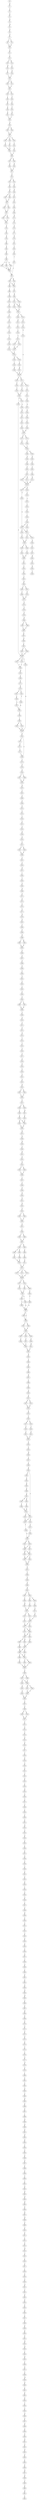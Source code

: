 strict digraph  {
	S0 -> S1 [ label = R ];
	S1 -> S2 [ label = T ];
	S2 -> S3 [ label = R ];
	S3 -> S4 [ label = Q ];
	S4 -> S5 [ label = M ];
	S5 -> S6 [ label = Q ];
	S6 -> S7 [ label = N ];
	S7 -> S8 [ label = I ];
	S7 -> S9 [ label = V ];
	S8 -> S10 [ label = N ];
	S9 -> S10 [ label = N ];
	S10 -> S11 [ label = P ];
	S11 -> S12 [ label = L ];
	S12 -> S13 [ label = T ];
	S12 -> S14 [ label = Q ];
	S13 -> S15 [ label = M ];
	S14 -> S16 [ label = L ];
	S15 -> S17 [ label = C ];
	S16 -> S18 [ label = R ];
	S17 -> S19 [ label = L ];
	S18 -> S19 [ label = L ];
	S19 -> S20 [ label = N ];
	S19 -> S21 [ label = Q ];
	S20 -> S22 [ label = G ];
	S21 -> S22 [ label = G ];
	S22 -> S23 [ label = V ];
	S22 -> S24 [ label = S ];
	S23 -> S25 [ label = I ];
	S24 -> S26 [ label = V ];
	S25 -> S27 [ label = D ];
	S26 -> S28 [ label = S ];
	S27 -> S29 [ label = A ];
	S28 -> S30 [ label = V ];
	S29 -> S31 [ label = A ];
	S30 -> S32 [ label = Q ];
	S31 -> S33 [ label = V ];
	S32 -> S33 [ label = V ];
	S33 -> S34 [ label = N ];
	S34 -> S35 [ label = G ];
	S34 -> S36 [ label = A ];
	S35 -> S37 [ label = G ];
	S36 -> S37 [ label = G ];
	S37 -> S38 [ label = L ];
	S37 -> S39 [ label = V ];
	S37 -> S40 [ label = P ];
	S38 -> S41 [ label = A ];
	S39 -> S42 [ label = S ];
	S40 -> S43 [ label = L ];
	S41 -> S44 [ label = R ];
	S42 -> S44 [ label = R ];
	S43 -> S45 [ label = A ];
	S44 -> S46 [ label = Y ];
	S45 -> S46 [ label = Y ];
	S46 -> S47 [ label = Q ];
	S46 -> S48 [ label = A ];
	S47 -> S49 [ label = E ];
	S48 -> S50 [ label = K ];
	S49 -> S51 [ label = A ];
	S50 -> S51 [ label = A ];
	S51 -> S52 [ label = F ];
	S52 -> S53 [ label = F ];
	S52 -> S54 [ label = L ];
	S53 -> S55 [ label = V ];
	S54 -> S56 [ label = E ];
	S55 -> S57 [ label = K ];
	S56 -> S58 [ label = D ];
	S57 -> S59 [ label = E ];
	S57 -> S60 [ label = D ];
	S58 -> S61 [ label = S ];
	S59 -> S62 [ label = Y ];
	S60 -> S62 [ label = Y ];
	S61 -> S63 [ label = K ];
	S62 -> S64 [ label = I ];
	S62 -> S65 [ label = V ];
	S63 -> S66 [ label = L ];
	S64 -> S67 [ label = L ];
	S65 -> S67 [ label = L ];
	S66 -> S68 [ label = H ];
	S67 -> S69 [ label = N ];
	S67 -> S70 [ label = S ];
	S68 -> S71 [ label = N ];
	S69 -> S72 [ label = H ];
	S70 -> S72 [ label = H ];
	S71 -> S73 [ label = H ];
	S72 -> S74 [ label = P ];
	S73 -> S75 [ label = A ];
	S74 -> S76 [ label = E ];
	S75 -> S77 [ label = A ];
	S76 -> S78 [ label = D ];
	S77 -> S79 [ label = N ];
	S78 -> S80 [ label = G ];
	S79 -> S81 [ label = T ];
	S80 -> S82 [ label = E ];
	S81 -> S83 [ label = V ];
	S82 -> S84 [ label = K ];
	S83 -> S85 [ label = E ];
	S84 -> S86 [ label = I ];
	S85 -> S87 [ label = L ];
	S86 -> S88 [ label = T ];
	S86 -> S89 [ label = G ];
	S86 -> S90 [ label = A ];
	S87 -> S91 [ label = L ];
	S88 -> S92 [ label = R ];
	S89 -> S92 [ label = R ];
	S90 -> S92 [ label = R ];
	S91 -> S93 [ label = R ];
	S91 -> S94 [ label = Q ];
	S92 -> S91 [ label = L ];
	S93 -> S95 [ label = E ];
	S93 -> S96 [ label = G ];
	S94 -> S95 [ label = E ];
	S95 -> S97 [ label = L ];
	S96 -> S98 [ label = I ];
	S97 -> S99 [ label = M ];
	S98 -> S100 [ label = F ];
	S99 -> S101 [ label = L ];
	S99 -> S102 [ label = F ];
	S100 -> S103 [ label = R ];
	S101 -> S104 [ label = D ];
	S101 -> S105 [ label = E ];
	S102 -> S105 [ label = E ];
	S103 -> S106 [ label = K ];
	S104 -> S107 [ label = Q ];
	S105 -> S107 [ label = Q ];
	S106 -> S108 [ label = F ];
	S107 -> S109 [ label = A ];
	S107 -> S110 [ label = V ];
	S108 -> S111 [ label = V ];
	S109 -> S112 [ label = Q ];
	S110 -> S113 [ label = G ];
	S111 -> S114 [ label = D ];
	S112 -> S115 [ label = I ];
	S113 -> S116 [ label = A ];
	S114 -> S117 [ label = L ];
	S115 -> S118 [ label = L ];
	S116 -> S119 [ label = E ];
	S117 -> S120 [ label = C ];
	S118 -> S121 [ label = E ];
	S119 -> S122 [ label = E ];
	S120 -> S123 [ label = G ];
	S121 -> S124 [ label = F ];
	S121 -> S125 [ label = C ];
	S122 -> S126 [ label = K ];
	S122 -> S127 [ label = Q ];
	S123 -> S128 [ label = K ];
	S124 -> S129 [ label = G ];
	S125 -> S129 [ label = G ];
	S126 -> S130 [ label = F ];
	S127 -> S131 [ label = M ];
	S127 -> S132 [ label = L ];
	S128 -> S133 [ label = A ];
	S129 -> S134 [ label = L ];
	S130 -> S135 [ label = V ];
	S131 -> S136 [ label = P ];
	S132 -> S137 [ label = I ];
	S133 -> S134 [ label = L ];
	S134 -> S138 [ label = A ];
	S134 -> S139 [ label = D ];
	S135 -> S140 [ label = P ];
	S136 -> S140 [ label = P ];
	S137 -> S141 [ label = T ];
	S138 -> S142 [ label = V ];
	S139 -> S143 [ label = I ];
	S140 -> S144 [ label = Q ];
	S140 -> S145 [ label = P ];
	S141 -> S146 [ label = S ];
	S142 -> S147 [ label = H ];
	S143 -> S148 [ label = N ];
	S144 -> S149 [ label = D ];
	S145 -> S150 [ label = P ];
	S146 -> S151 [ label = N ];
	S147 -> S122 [ label = E ];
	S148 -> S122 [ label = E ];
	S149 -> S152 [ label = M ];
	S150 -> S153 [ label = N ];
	S150 -> S154 [ label = S ];
	S150 -> S155 [ label = A ];
	S151 -> S156 [ label = Q ];
	S152 -> S157 [ label = R ];
	S153 -> S158 [ label = S ];
	S154 -> S159 [ label = R ];
	S155 -> S158 [ label = S ];
	S156 -> S160 [ label = Q ];
	S157 -> S161 [ label = P ];
	S158 -> S162 [ label = M ];
	S159 -> S163 [ label = R ];
	S160 -> S164 [ label = V ];
	S161 -> S165 [ label = L ];
	S162 -> S166 [ label = S ];
	S163 -> S167 [ label = S ];
	S163 -> S168 [ label = S ];
	S164 -> S169 [ label = Y ];
	S165 -> S170 [ label = H ];
	S166 -> S171 [ label = P ];
	S167 -> S172 [ label = P ];
	S168 -> S173 [ label = Y ];
	S169 -> S170 [ label = H ];
	S170 -> S174 [ label = K ];
	S170 -> S175 [ label = E ];
	S171 -> S176 [ label = D ];
	S172 -> S177 [ label = L ];
	S173 -> S178 [ label = P ];
	S174 -> S179 [ label = K ];
	S175 -> S180 [ label = S ];
	S176 -> S181 [ label = S ];
	S176 -> S182 [ label = G ];
	S177 -> S168 [ label = S ];
	S178 -> S183 [ label = A ];
	S179 -> S184 [ label = L ];
	S180 -> S184 [ label = L ];
	S181 -> S185 [ label = A ];
	S182 -> S186 [ label = S ];
	S183 -> S187 [ label = V ];
	S183 -> S188 [ label = I ];
	S184 -> S189 [ label = V ];
	S184 -> S190 [ label = N ];
	S185 -> S191 [ label = N ];
	S186 -> S192 [ label = R ];
	S187 -> S193 [ label = N ];
	S188 -> S193 [ label = N ];
	S189 -> S194 [ label = D ];
	S190 -> S195 [ label = E ];
	S191 -> S192 [ label = R ];
	S192 -> S196 [ label = V ];
	S193 -> S197 [ label = R ];
	S194 -> S198 [ label = Q ];
	S195 -> S199 [ label = C ];
	S196 -> S200 [ label = I ];
	S197 -> S201 [ label = Y ];
	S198 -> S202 [ label = F ];
	S199 -> S203 [ label = Y ];
	S200 -> S204 [ label = T ];
	S200 -> S205 [ label = P ];
	S201 -> S206 [ label = S ];
	S202 -> S207 [ label = F ];
	S203 -> S208 [ label = I ];
	S204 -> S159 [ label = R ];
	S205 -> S159 [ label = R ];
	S206 -> S209 [ label = S ];
	S207 -> S210 [ label = V ];
	S207 -> S211 [ label = M ];
	S208 -> S212 [ label = R ];
	S209 -> S213 [ label = S ];
	S210 -> S214 [ label = M ];
	S211 -> S214 [ label = M ];
	S212 -> S214 [ label = M ];
	S213 -> S215 [ label = S ];
	S214 -> S216 [ label = K ];
	S214 -> S217 [ label = A ];
	S215 -> S218 [ label = L ];
	S216 -> S219 [ label = S ];
	S217 -> S220 [ label = G ];
	S218 -> S221 [ label = S ];
	S219 -> S222 [ label = S ];
	S220 -> S223 [ label = E ];
	S221 -> S224 [ label = S ];
	S222 -> S225 [ label = L ];
	S223 -> S226 [ label = F ];
	S223 -> S227 [ label = L ];
	S224 -> S228 [ label = Q ];
	S225 -> S229 [ label = G ];
	S226 -> S230 [ label = S ];
	S227 -> S231 [ label = P ];
	S227 -> S232 [ label = S ];
	S228 -> S233 [ label = A ];
	S229 -> S234 [ label = I ];
	S230 -> S235 [ label = A ];
	S231 -> S235 [ label = A ];
	S232 -> S236 [ label = Q ];
	S233 -> S237 [ label = S ];
	S234 -> S238 [ label = Q ];
	S235 -> S239 [ label = Y ];
	S235 -> S240 [ label = C ];
	S236 -> S241 [ label = I ];
	S237 -> S242 [ label = A ];
	S237 -> S243 [ label = N ];
	S238 -> S244 [ label = D ];
	S238 -> S223 [ label = E ];
	S239 -> S245 [ label = V ];
	S240 -> S246 [ label = I ];
	S241 -> S247 [ label = L ];
	S242 -> S248 [ label = E ];
	S243 -> S248 [ label = E ];
	S244 -> S227 [ label = L ];
	S245 -> S249 [ label = Q ];
	S246 -> S249 [ label = Q ];
	S247 -> S250 [ label = H ];
	S248 -> S251 [ label = V ];
	S249 -> S252 [ label = A ];
	S250 -> S253 [ label = E ];
	S251 -> S254 [ label = S ];
	S252 -> S255 [ label = S ];
	S253 -> S256 [ label = Q ];
	S254 -> S257 [ label = N ];
	S255 -> S258 [ label = P ];
	S256 -> S259 [ label = V ];
	S257 -> S260 [ label = I ];
	S258 -> S261 [ label = V ];
	S260 -> S263 [ label = T ];
	S261 -> S264 [ label = H ];
	S263 -> S265 [ label = G ];
	S264 -> S266 [ label = L ];
	S264 -> S267 [ label = F ];
	S265 -> S268 [ label = Q ];
	S266 -> S269 [ label = V ];
	S267 -> S270 [ label = P ];
	S268 -> S271 [ label = S ];
	S269 -> S272 [ label = N ];
	S270 -> S272 [ label = N ];
	S271 -> S273 [ label = E ];
	S272 -> S274 [ label = G ];
	S273 -> S275 [ label = S ];
	S274 -> S276 [ label = S ];
	S275 -> S277 [ label = S ];
	S276 -> S278 [ label = P ];
	S277 -> S279 [ label = D ];
	S278 -> S280 [ label = R ];
	S279 -> S281 [ label = E ];
	S280 -> S282 [ label = A ];
	S280 -> S283 [ label = V ];
	S281 -> S284 [ label = V ];
	S282 -> S285 [ label = C ];
	S283 -> S285 [ label = C ];
	S284 -> S286 [ label = F ];
	S285 -> S287 [ label = R ];
	S286 -> S288 [ label = N ];
	S287 -> S289 [ label = N ];
	S288 -> S290 [ label = I ];
	S288 -> S291 [ label = M ];
	S289 -> S292 [ label = S ];
	S290 -> S293 [ label = Q ];
	S291 -> S293 [ label = Q ];
	S292 -> S294 [ label = I ];
	S292 -> S295 [ label = A ];
	S293 -> S296 [ label = P ];
	S294 -> S150 [ label = P ];
	S295 -> S150 [ label = P ];
	S296 -> S297 [ label = S ];
	S297 -> S298 [ label = P ];
	S298 -> S299 [ label = S ];
	S299 -> S300 [ label = T ];
	S300 -> S301 [ label = S ];
	S301 -> S302 [ label = S ];
	S302 -> S303 [ label = L ];
	S303 -> S304 [ label = S ];
	S304 -> S305 [ label = S ];
	S305 -> S306 [ label = N ];
	S305 -> S307 [ label = T ];
	S306 -> S308 [ label = H ];
	S307 -> S308 [ label = H ];
	S308 -> S309 [ label = S ];
	S309 -> S310 [ label = A ];
	S310 -> S311 [ label = S ];
	S311 -> S312 [ label = P ];
	S312 -> S313 [ label = N ];
	S313 -> S314 [ label = V ];
	S314 -> S315 [ label = T ];
	S315 -> S316 [ label = S ];
	S316 -> S317 [ label = S ];
	S317 -> S318 [ label = A ];
	S318 -> S319 [ label = P ];
	S319 -> S320 [ label = S ];
	S320 -> S321 [ label = S ];
	S321 -> S322 [ label = A ];
	S322 -> S323 [ label = R ];
	S323 -> S324 [ label = A ];
	S323 -> S325 [ label = G ];
	S324 -> S326 [ label = S ];
	S325 -> S326 [ label = S ];
	S326 -> S327 [ label = P ];
	S327 -> S328 [ label = L ];
	S327 -> S329 [ label = Q ];
	S328 -> S330 [ label = L ];
	S329 -> S331 [ label = M ];
	S330 -> S332 [ label = S ];
	S331 -> S333 [ label = A ];
	S332 -> S334 [ label = E ];
	S332 -> S335 [ label = D ];
	S333 -> S334 [ label = E ];
	S334 -> S336 [ label = K ];
	S335 -> S336 [ label = K ];
	S336 -> S337 [ label = H ];
	S337 -> S338 [ label = K ];
	S338 -> S339 [ label = H ];
	S339 -> S340 [ label = S ];
	S340 -> S341 [ label = R ];
	S341 -> S342 [ label = E ];
	S342 -> S343 [ label = N ];
	S343 -> S344 [ label = P ];
	S343 -> S345 [ label = A ];
	S344 -> S346 [ label = C ];
	S345 -> S346 [ label = C ];
	S346 -> S347 [ label = L ];
	S347 -> S348 [ label = S ];
	S348 -> S349 [ label = P ];
	S349 -> S350 [ label = R ];
	S350 -> S351 [ label = E ];
	S351 -> S352 [ label = R ];
	S352 -> S353 [ label = P ];
	S353 -> S354 [ label = C ];
	S353 -> S355 [ label = V ];
	S354 -> S356 [ label = S ];
	S355 -> S356 [ label = S ];
	S356 -> S357 [ label = A ];
	S357 -> S358 [ label = I ];
	S358 -> S359 [ label = Y ];
	S358 -> S360 [ label = F ];
	S359 -> S361 [ label = P ];
	S360 -> S361 [ label = P ];
	S361 -> S362 [ label = T ];
	S361 -> S363 [ label = N ];
	S362 -> S364 [ label = L ];
	S362 -> S365 [ label = P ];
	S363 -> S366 [ label = A ];
	S364 -> S367 [ label = S ];
	S365 -> S368 [ label = V ];
	S366 -> S369 [ label = L ];
	S367 -> S370 [ label = E ];
	S368 -> S370 [ label = E ];
	S369 -> S371 [ label = D ];
	S370 -> S372 [ label = P ];
	S371 -> S372 [ label = P ];
	S372 -> S373 [ label = T ];
	S372 -> S374 [ label = A ];
	S372 -> S375 [ label = S ];
	S373 -> S376 [ label = Q ];
	S374 -> S376 [ label = Q ];
	S375 -> S376 [ label = Q ];
	S376 -> S377 [ label = S ];
	S376 -> S378 [ label = R ];
	S377 -> S379 [ label = M ];
	S378 -> S380 [ label = A ];
	S378 -> S381 [ label = L ];
	S379 -> S382 [ label = L ];
	S380 -> S383 [ label = P ];
	S381 -> S382 [ label = L ];
	S382 -> S384 [ label = G ];
	S382 -> S385 [ label = F ];
	S383 -> S386 [ label = P ];
	S384 -> S387 [ label = H ];
	S385 -> S388 [ label = N ];
	S386 -> S387 [ label = H ];
	S387 -> S389 [ label = Q ];
	S387 -> S390 [ label = I ];
	S388 -> S387 [ label = H ];
	S389 -> S390 [ label = I ];
	S390 -> S391 [ label = V ];
	S390 -> S392 [ label = G ];
	S391 -> S393 [ label = D ];
	S392 -> S393 [ label = D ];
	S393 -> S394 [ label = S ];
	S393 -> S395 [ label = T ];
	S393 -> S396 [ label = G ];
	S394 -> S397 [ label = T ];
	S395 -> S398 [ label = S ];
	S396 -> S399 [ label = A ];
	S397 -> S400 [ label = L ];
	S398 -> S400 [ label = L ];
	S399 -> S401 [ label = M ];
	S400 -> S402 [ label = P ];
	S401 -> S402 [ label = P ];
	S402 -> S403 [ label = R ];
	S403 -> S404 [ label = S ];
	S404 -> S405 [ label = D ];
	S405 -> S406 [ label = P ];
	S406 -> S407 [ label = N ];
	S407 -> S408 [ label = L ];
	S408 -> S409 [ label = S ];
	S409 -> S410 [ label = A ];
	S410 -> S411 [ label = P ];
	S411 -> S412 [ label = E ];
	S411 -> S413 [ label = D ];
	S412 -> S414 [ label = K ];
	S413 -> S414 [ label = K ];
	S414 -> S415 [ label = A ];
	S415 -> S416 [ label = V ];
	S416 -> S417 [ label = N ];
	S416 -> S418 [ label = R ];
	S417 -> S419 [ label = P ];
	S418 -> S420 [ label = T ];
	S419 -> S421 [ label = T ];
	S420 -> S422 [ label = A ];
	S421 -> S423 [ label = P ];
	S422 -> S423 [ label = P ];
	S423 -> S424 [ label = S ];
	S424 -> S425 [ label = S ];
	S425 -> S426 [ label = W ];
	S426 -> S427 [ label = S ];
	S427 -> S428 [ label = L ];
	S428 -> S429 [ label = D ];
	S429 -> S430 [ label = S ];
	S429 -> S431 [ label = S ];
	S430 -> S432 [ label = G ];
	S431 -> S433 [ label = E ];
	S431 -> S434 [ label = D ];
	S432 -> S435 [ label = K ];
	S433 -> S436 [ label = S ];
	S434 -> S437 [ label = P ];
	S435 -> S438 [ label = E ];
	S436 -> S439 [ label = G ];
	S437 -> S440 [ label = V ];
	S438 -> S441 [ label = A ];
	S439 -> S442 [ label = K ];
	S439 -> S443 [ label = R ];
	S440 -> S439 [ label = G ];
	S441 -> S444 [ label = K ];
	S441 -> S445 [ label = R ];
	S442 -> S446 [ label = L ];
	S443 -> S447 [ label = A ];
	S443 -> S446 [ label = L ];
	S444 -> S448 [ label = V ];
	S445 -> S449 [ label = S ];
	S446 -> S450 [ label = M ];
	S446 -> S451 [ label = L ];
	S447 -> S451 [ label = L ];
	S448 -> S452 [ label = M ];
	S449 -> S452 [ label = M ];
	S450 -> S453 [ label = S ];
	S451 -> S454 [ label = C ];
	S451 -> S453 [ label = S ];
	S452 -> S431 [ label = S ];
	S452 -> S455 [ label = A ];
	S453 -> S456 [ label = P ];
	S454 -> S456 [ label = P ];
	S455 -> S433 [ label = E ];
	S456 -> S457 [ label = P ];
	S457 -> S458 [ label = V ];
	S458 -> S459 [ label = P ];
	S459 -> S460 [ label = P ];
	S460 -> S461 [ label = R ];
	S461 -> S462 [ label = S ];
	S461 -> S463 [ label = P ];
	S462 -> S464 [ label = T ];
	S463 -> S465 [ label = P ];
	S463 -> S466 [ label = A ];
	S464 -> S467 [ label = H ];
	S465 -> S468 [ label = Y ];
	S466 -> S469 [ label = L ];
	S467 -> S470 [ label = T ];
	S468 -> S471 [ label = P ];
	S469 -> S470 [ label = T ];
	S470 -> S472 [ label = V ];
	S470 -> S473 [ label = A ];
	S471 -> S474 [ label = G ];
	S472 -> S475 [ label = T ];
	S473 -> S476 [ label = S ];
	S474 -> S476 [ label = S ];
	S475 -> S477 [ label = S ];
	S476 -> S477 [ label = S ];
	S476 -> S478 [ label = P ];
	S477 -> S479 [ label = G ];
	S477 -> S480 [ label = A ];
	S478 -> S480 [ label = A ];
	S479 -> S481 [ label = R ];
	S480 -> S482 [ label = K ];
	S480 -> S481 [ label = R ];
	S481 -> S483 [ label = S ];
	S481 -> S484 [ label = H ];
	S482 -> S485 [ label = N ];
	S483 -> S486 [ label = A ];
	S484 -> S487 [ label = T ];
	S485 -> S487 [ label = T ];
	S486 -> S488 [ label = R ];
	S487 -> S488 [ label = R ];
	S487 -> S489 [ label = A ];
	S488 -> S490 [ label = C ];
	S488 -> S491 [ label = P ];
	S489 -> S491 [ label = P ];
	S490 -> S492 [ label = T ];
	S491 -> S493 [ label = Q ];
	S491 -> S494 [ label = V ];
	S492 -> S495 [ label = S ];
	S493 -> S495 [ label = S ];
	S494 -> S495 [ label = S ];
	S495 -> S496 [ label = P ];
	S496 -> S497 [ label = S ];
	S496 -> S498 [ label = V ];
	S497 -> S499 [ label = S ];
	S497 -> S500 [ label = P ];
	S498 -> S499 [ label = S ];
	S499 -> S501 [ label = M ];
	S499 -> S502 [ label = T ];
	S500 -> S503 [ label = A ];
	S501 -> S504 [ label = S ];
	S502 -> S504 [ label = S ];
	S503 -> S505 [ label = G ];
	S504 -> S506 [ label = R ];
	S505 -> S506 [ label = R ];
	S506 -> S507 [ label = S ];
	S507 -> S508 [ label = P ];
	S508 -> S509 [ label = Q ];
	S508 -> S510 [ label = L ];
	S509 -> S511 [ label = K ];
	S510 -> S511 [ label = K ];
	S511 -> S512 [ label = T ];
	S512 -> S513 [ label = S ];
	S513 -> S514 [ label = V ];
	S514 -> S515 [ label = P ];
	S515 -> S516 [ label = P ];
	S516 -> S517 [ label = F ];
	S517 -> S518 [ label = T ];
	S518 -> S519 [ label = P ];
	S519 -> S520 [ label = S ];
	S520 -> S521 [ label = P ];
	S521 -> S522 [ label = T ];
	S522 -> S523 [ label = E ];
	S523 -> S524 [ label = C ];
	S524 -> S525 [ label = Q ];
	S525 -> S526 [ label = S ];
	S526 -> S527 [ label = T ];
	S527 -> S528 [ label = S ];
	S528 -> S529 [ label = L ];
	S529 -> S530 [ label = V ];
	S530 -> S531 [ label = S ];
	S531 -> S532 [ label = N ];
	S532 -> S533 [ label = S ];
	S533 -> S534 [ label = P ];
	S534 -> S535 [ label = V ];
	S535 -> S536 [ label = L ];
	S536 -> S537 [ label = S ];
	S537 -> S538 [ label = G ];
	S538 -> S539 [ label = S ];
	S539 -> S540 [ label = Y ];
	S540 -> S541 [ label = S ];
	S541 -> S542 [ label = S ];
	S542 -> S543 [ label = G ];
	S543 -> S544 [ label = I ];
	S544 -> S545 [ label = S ];
	S545 -> S546 [ label = S ];
	S546 -> S547 [ label = L ];
	S547 -> S548 [ label = S ];
	S548 -> S549 [ label = R ];
	S549 -> S550 [ label = C ];
	S550 -> S551 [ label = S ];
	S551 -> S552 [ label = V ];
	S552 -> S553 [ label = S ];
	S553 -> S554 [ label = E ];
	S554 -> S555 [ label = A ];
	S555 -> S556 [ label = S ];
	S556 -> S557 [ label = G ];
	S557 -> S558 [ label = T ];
	S558 -> S559 [ label = E ];
	S559 -> S560 [ label = L ];
	S560 -> S561 [ label = P ];
	S561 -> S562 [ label = A ];
	S562 -> S563 [ label = G ];
	S563 -> S564 [ label = D ];
	S564 -> S565 [ label = H ];
	S565 -> S566 [ label = S ];
	S566 -> S567 [ label = S ];
	S567 -> S568 [ label = H ];
	S568 -> S569 [ label = P ];
	S569 -> S570 [ label = P ];
	S570 -> S571 [ label = P ];
	S571 -> S572 [ label = P ];
	S572 -> S573 [ label = P ];
	S573 -> S574 [ label = A ];
	S574 -> S575 [ label = T ];
	S575 -> S576 [ label = L ];
	S576 -> S577 [ label = P ];
	S577 -> S578 [ label = N ];
	S578 -> S579 [ label = S ];
	S579 -> S580 [ label = I ];
	S580 -> S581 [ label = S ];
	S581 -> S582 [ label = S ];
	S582 -> S583 [ label = G ];
	S583 -> S584 [ label = S ];
	S584 -> S585 [ label = D ];
	S585 -> S586 [ label = E ];
	S586 -> S587 [ label = P ];
	S587 -> S588 [ label = I ];
	S588 -> S589 [ label = R ];
	S589 -> S590 [ label = R ];
	S590 -> S591 [ label = E ];
	S591 -> S592 [ label = N ];
	S592 -> S593 [ label = K ];
	S593 -> S594 [ label = T ];
	S594 -> S595 [ label = P ];
	S595 -> S596 [ label = P ];
	S596 -> S597 [ label = P ];
	S597 -> S598 [ label = Y ];
	S598 -> S599 [ label = S ];
	S599 -> S600 [ label = V ];
	S600 -> S601 [ label = Y ];
	S601 -> S602 [ label = E ];
	S602 -> S603 [ label = R ];
	S603 -> S604 [ label = N ];
	S604 -> S605 [ label = N ];
	S605 -> S606 [ label = P ];
	S606 -> S607 [ label = R ];
	S607 -> S608 [ label = R ];
	S608 -> S609 [ label = P ];
	S609 -> S610 [ label = V ];
	S610 -> S611 [ label = P ];
	S611 -> S612 [ label = L ];
	S612 -> S613 [ label = P ];
	S613 -> S614 [ label = H ];
	S614 -> S615 [ label = S ];
	S615 -> S616 [ label = L ];
	S616 -> S617 [ label = S ];
	S617 -> S618 [ label = I ];
	S618 -> S619 [ label = P ];
	S619 -> S620 [ label = P ];
	S620 -> S621 [ label = Q ];
	S621 -> S622 [ label = T ];
	S622 -> S623 [ label = E ];
	S623 -> S624 [ label = P ];
	S624 -> S625 [ label = P ];
	S625 -> S626 [ label = A ];
	S626 -> S627 [ label = L ];
	S627 -> S628 [ label = P ];
	S628 -> S629 [ label = P ];
	S629 -> S630 [ label = K ];
	S630 -> S631 [ label = P ];
	S631 -> S632 [ label = H ];
	S632 -> S633 [ label = Q ];
	S633 -> S634 [ label = L ];
	S634 -> S635 [ label = R ];
	S635 -> S636 [ label = T ];
	S636 -> S637 [ label = G ];
	S637 -> S638 [ label = S ];
	S638 -> S639 [ label = M ];
	S639 -> S640 [ label = K ];
	S640 -> S641 [ label = L ];
	S641 -> S642 [ label = E ];
	S642 -> S643 [ label = G ];
	S643 -> S644 [ label = T ];
	S644 -> S645 [ label = S ];
	S645 -> S646 [ label = D ];
	S646 -> S647 [ label = P ];
	S647 -> S648 [ label = R ];
	S648 -> S649 [ label = A ];
	S649 -> S650 [ label = P ];
	S650 -> S651 [ label = R ];
	S651 -> S652 [ label = P ];
	S652 -> S653 [ label = R ];
	S653 -> S654 [ label = P ];
	S654 -> S655 [ label = L ];
	S655 -> S656 [ label = P ];
	S656 -> S657 [ label = R ];
	S657 -> S658 [ label = K ];
	S658 -> S659 [ label = V ];
	S659 -> S660 [ label = S ];
	S660 -> S661 [ label = Q ];
	S661 -> S662 [ label = L ];
}

